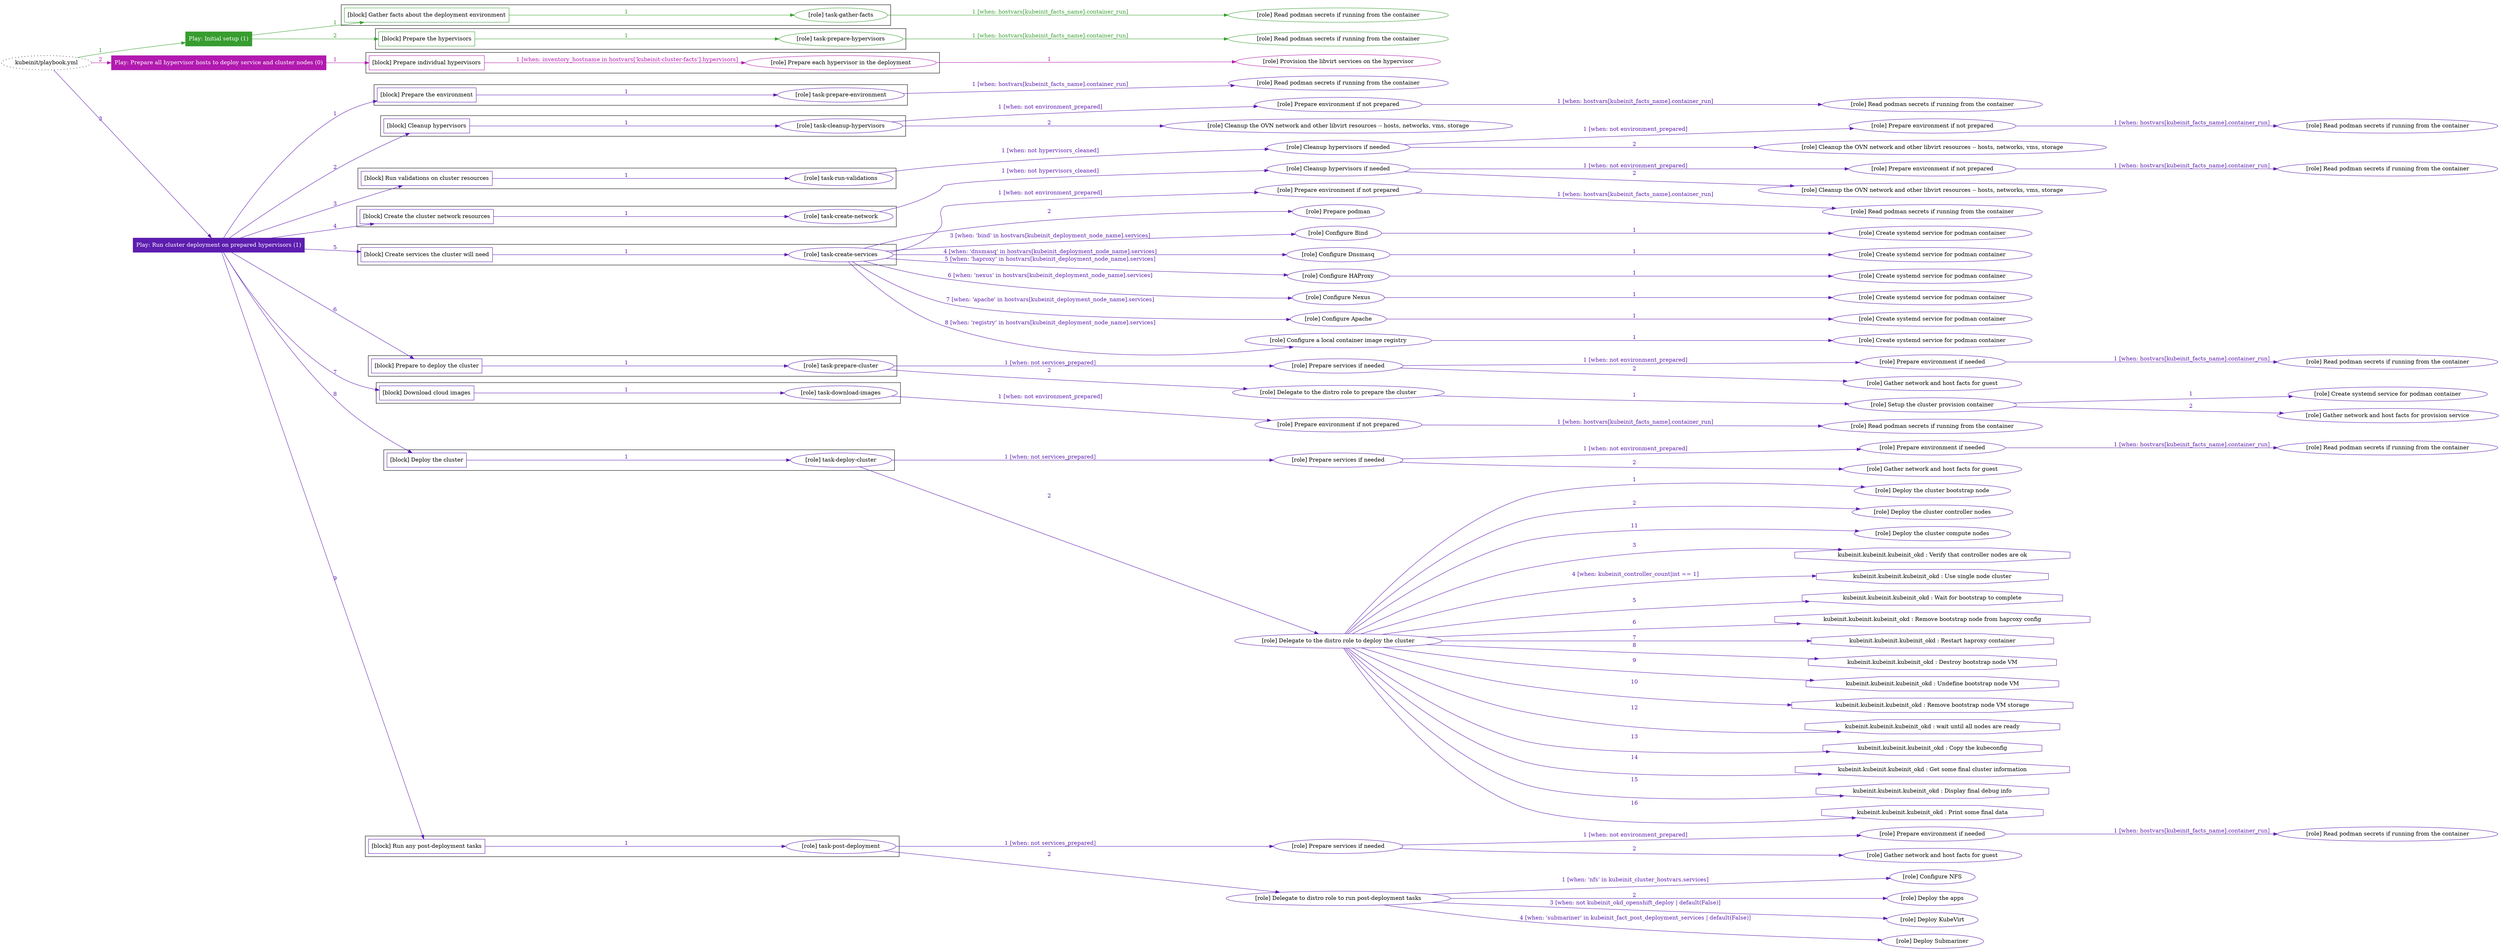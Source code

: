 digraph {
	graph [concentrate=true ordering=in rankdir=LR ratio=fill]
	edge [esep=5 sep=10]
	"kubeinit/playbook.yml" [id=root_node style=dotted]
	play_0cf16f52 [label="Play: Initial setup (1)" color="#379d2f" fontcolor="#ffffff" id=play_0cf16f52 shape=box style=filled tooltip=localhost]
	"kubeinit/playbook.yml" -> play_0cf16f52 [label="1 " color="#379d2f" fontcolor="#379d2f" id=edge_4db3b473 labeltooltip="1 " tooltip="1 "]
	subgraph "Read podman secrets if running from the container" {
		role_9ada415b [label="[role] Read podman secrets if running from the container" color="#379d2f" id=role_9ada415b tooltip="Read podman secrets if running from the container"]
	}
	subgraph "task-gather-facts" {
		role_174f8f5f [label="[role] task-gather-facts" color="#379d2f" id=role_174f8f5f tooltip="task-gather-facts"]
		role_174f8f5f -> role_9ada415b [label="1 [when: hostvars[kubeinit_facts_name].container_run]" color="#379d2f" fontcolor="#379d2f" id=edge_5c0d1fc2 labeltooltip="1 [when: hostvars[kubeinit_facts_name].container_run]" tooltip="1 [when: hostvars[kubeinit_facts_name].container_run]"]
	}
	subgraph "Read podman secrets if running from the container" {
		role_99cf7bf7 [label="[role] Read podman secrets if running from the container" color="#379d2f" id=role_99cf7bf7 tooltip="Read podman secrets if running from the container"]
	}
	subgraph "task-prepare-hypervisors" {
		role_f20a3989 [label="[role] task-prepare-hypervisors" color="#379d2f" id=role_f20a3989 tooltip="task-prepare-hypervisors"]
		role_f20a3989 -> role_99cf7bf7 [label="1 [when: hostvars[kubeinit_facts_name].container_run]" color="#379d2f" fontcolor="#379d2f" id=edge_40cce79c labeltooltip="1 [when: hostvars[kubeinit_facts_name].container_run]" tooltip="1 [when: hostvars[kubeinit_facts_name].container_run]"]
	}
	subgraph "Play: Initial setup (1)" {
		play_0cf16f52 -> block_3837cee3 [label=1 color="#379d2f" fontcolor="#379d2f" id=edge_bf9b5657 labeltooltip=1 tooltip=1]
		subgraph cluster_block_3837cee3 {
			block_3837cee3 [label="[block] Gather facts about the deployment environment" color="#379d2f" id=block_3837cee3 labeltooltip="Gather facts about the deployment environment" shape=box tooltip="Gather facts about the deployment environment"]
			block_3837cee3 -> role_174f8f5f [label="1 " color="#379d2f" fontcolor="#379d2f" id=edge_e7496a13 labeltooltip="1 " tooltip="1 "]
		}
		play_0cf16f52 -> block_63c30586 [label=2 color="#379d2f" fontcolor="#379d2f" id=edge_78b100e3 labeltooltip=2 tooltip=2]
		subgraph cluster_block_63c30586 {
			block_63c30586 [label="[block] Prepare the hypervisors" color="#379d2f" id=block_63c30586 labeltooltip="Prepare the hypervisors" shape=box tooltip="Prepare the hypervisors"]
			block_63c30586 -> role_f20a3989 [label="1 " color="#379d2f" fontcolor="#379d2f" id=edge_1198d796 labeltooltip="1 " tooltip="1 "]
		}
	}
	play_a7406331 [label="Play: Prepare all hypervisor hosts to deploy service and cluster nodes (0)" color="#b21aaf" fontcolor="#ffffff" id=play_a7406331 shape=box style=filled tooltip="Play: Prepare all hypervisor hosts to deploy service and cluster nodes (0)"]
	"kubeinit/playbook.yml" -> play_a7406331 [label="2 " color="#b21aaf" fontcolor="#b21aaf" id=edge_adc1bab1 labeltooltip="2 " tooltip="2 "]
	subgraph "Provision the libvirt services on the hypervisor" {
		role_2e9bf9d6 [label="[role] Provision the libvirt services on the hypervisor" color="#b21aaf" id=role_2e9bf9d6 tooltip="Provision the libvirt services on the hypervisor"]
	}
	subgraph "Prepare each hypervisor in the deployment" {
		role_e6769096 [label="[role] Prepare each hypervisor in the deployment" color="#b21aaf" id=role_e6769096 tooltip="Prepare each hypervisor in the deployment"]
		role_e6769096 -> role_2e9bf9d6 [label="1 " color="#b21aaf" fontcolor="#b21aaf" id=edge_8491c4f5 labeltooltip="1 " tooltip="1 "]
	}
	subgraph "Play: Prepare all hypervisor hosts to deploy service and cluster nodes (0)" {
		play_a7406331 -> block_741bad60 [label=1 color="#b21aaf" fontcolor="#b21aaf" id=edge_be2dce95 labeltooltip=1 tooltip=1]
		subgraph cluster_block_741bad60 {
			block_741bad60 [label="[block] Prepare individual hypervisors" color="#b21aaf" id=block_741bad60 labeltooltip="Prepare individual hypervisors" shape=box tooltip="Prepare individual hypervisors"]
			block_741bad60 -> role_e6769096 [label="1 [when: inventory_hostname in hostvars['kubeinit-cluster-facts'].hypervisors]" color="#b21aaf" fontcolor="#b21aaf" id=edge_7bad17fe labeltooltip="1 [when: inventory_hostname in hostvars['kubeinit-cluster-facts'].hypervisors]" tooltip="1 [when: inventory_hostname in hostvars['kubeinit-cluster-facts'].hypervisors]"]
		}
	}
	play_c870873f [label="Play: Run cluster deployment on prepared hypervisors (1)" color="#5d1daf" fontcolor="#ffffff" id=play_c870873f shape=box style=filled tooltip=localhost]
	"kubeinit/playbook.yml" -> play_c870873f [label="3 " color="#5d1daf" fontcolor="#5d1daf" id=edge_81157aee labeltooltip="3 " tooltip="3 "]
	subgraph "Read podman secrets if running from the container" {
		role_c09681f0 [label="[role] Read podman secrets if running from the container" color="#5d1daf" id=role_c09681f0 tooltip="Read podman secrets if running from the container"]
	}
	subgraph "task-prepare-environment" {
		role_0522ad50 [label="[role] task-prepare-environment" color="#5d1daf" id=role_0522ad50 tooltip="task-prepare-environment"]
		role_0522ad50 -> role_c09681f0 [label="1 [when: hostvars[kubeinit_facts_name].container_run]" color="#5d1daf" fontcolor="#5d1daf" id=edge_476902eb labeltooltip="1 [when: hostvars[kubeinit_facts_name].container_run]" tooltip="1 [when: hostvars[kubeinit_facts_name].container_run]"]
	}
	subgraph "Read podman secrets if running from the container" {
		role_9100de2f [label="[role] Read podman secrets if running from the container" color="#5d1daf" id=role_9100de2f tooltip="Read podman secrets if running from the container"]
	}
	subgraph "Prepare environment if not prepared" {
		role_8c800159 [label="[role] Prepare environment if not prepared" color="#5d1daf" id=role_8c800159 tooltip="Prepare environment if not prepared"]
		role_8c800159 -> role_9100de2f [label="1 [when: hostvars[kubeinit_facts_name].container_run]" color="#5d1daf" fontcolor="#5d1daf" id=edge_cf3c3d75 labeltooltip="1 [when: hostvars[kubeinit_facts_name].container_run]" tooltip="1 [when: hostvars[kubeinit_facts_name].container_run]"]
	}
	subgraph "Cleanup the OVN network and other libvirt resources -- hosts, networks, vms, storage" {
		role_b7241749 [label="[role] Cleanup the OVN network and other libvirt resources -- hosts, networks, vms, storage" color="#5d1daf" id=role_b7241749 tooltip="Cleanup the OVN network and other libvirt resources -- hosts, networks, vms, storage"]
	}
	subgraph "task-cleanup-hypervisors" {
		role_142c7764 [label="[role] task-cleanup-hypervisors" color="#5d1daf" id=role_142c7764 tooltip="task-cleanup-hypervisors"]
		role_142c7764 -> role_8c800159 [label="1 [when: not environment_prepared]" color="#5d1daf" fontcolor="#5d1daf" id=edge_7913e27f labeltooltip="1 [when: not environment_prepared]" tooltip="1 [when: not environment_prepared]"]
		role_142c7764 -> role_b7241749 [label="2 " color="#5d1daf" fontcolor="#5d1daf" id=edge_3fa35ebe labeltooltip="2 " tooltip="2 "]
	}
	subgraph "Read podman secrets if running from the container" {
		role_27cdf235 [label="[role] Read podman secrets if running from the container" color="#5d1daf" id=role_27cdf235 tooltip="Read podman secrets if running from the container"]
	}
	subgraph "Prepare environment if not prepared" {
		role_e623436d [label="[role] Prepare environment if not prepared" color="#5d1daf" id=role_e623436d tooltip="Prepare environment if not prepared"]
		role_e623436d -> role_27cdf235 [label="1 [when: hostvars[kubeinit_facts_name].container_run]" color="#5d1daf" fontcolor="#5d1daf" id=edge_ffff2bed labeltooltip="1 [when: hostvars[kubeinit_facts_name].container_run]" tooltip="1 [when: hostvars[kubeinit_facts_name].container_run]"]
	}
	subgraph "Cleanup the OVN network and other libvirt resources -- hosts, networks, vms, storage" {
		role_8983b9ee [label="[role] Cleanup the OVN network and other libvirt resources -- hosts, networks, vms, storage" color="#5d1daf" id=role_8983b9ee tooltip="Cleanup the OVN network and other libvirt resources -- hosts, networks, vms, storage"]
	}
	subgraph "Cleanup hypervisors if needed" {
		role_7acccfe5 [label="[role] Cleanup hypervisors if needed" color="#5d1daf" id=role_7acccfe5 tooltip="Cleanup hypervisors if needed"]
		role_7acccfe5 -> role_e623436d [label="1 [when: not environment_prepared]" color="#5d1daf" fontcolor="#5d1daf" id=edge_87a51ca3 labeltooltip="1 [when: not environment_prepared]" tooltip="1 [when: not environment_prepared]"]
		role_7acccfe5 -> role_8983b9ee [label="2 " color="#5d1daf" fontcolor="#5d1daf" id=edge_d480e9dc labeltooltip="2 " tooltip="2 "]
	}
	subgraph "task-run-validations" {
		role_8a39894e [label="[role] task-run-validations" color="#5d1daf" id=role_8a39894e tooltip="task-run-validations"]
		role_8a39894e -> role_7acccfe5 [label="1 [when: not hypervisors_cleaned]" color="#5d1daf" fontcolor="#5d1daf" id=edge_3febc58a labeltooltip="1 [when: not hypervisors_cleaned]" tooltip="1 [when: not hypervisors_cleaned]"]
	}
	subgraph "Read podman secrets if running from the container" {
		role_80fcad7d [label="[role] Read podman secrets if running from the container" color="#5d1daf" id=role_80fcad7d tooltip="Read podman secrets if running from the container"]
	}
	subgraph "Prepare environment if not prepared" {
		role_88ce7cdc [label="[role] Prepare environment if not prepared" color="#5d1daf" id=role_88ce7cdc tooltip="Prepare environment if not prepared"]
		role_88ce7cdc -> role_80fcad7d [label="1 [when: hostvars[kubeinit_facts_name].container_run]" color="#5d1daf" fontcolor="#5d1daf" id=edge_65958b1a labeltooltip="1 [when: hostvars[kubeinit_facts_name].container_run]" tooltip="1 [when: hostvars[kubeinit_facts_name].container_run]"]
	}
	subgraph "Cleanup the OVN network and other libvirt resources -- hosts, networks, vms, storage" {
		role_264b39a8 [label="[role] Cleanup the OVN network and other libvirt resources -- hosts, networks, vms, storage" color="#5d1daf" id=role_264b39a8 tooltip="Cleanup the OVN network and other libvirt resources -- hosts, networks, vms, storage"]
	}
	subgraph "Cleanup hypervisors if needed" {
		role_14f0af6a [label="[role] Cleanup hypervisors if needed" color="#5d1daf" id=role_14f0af6a tooltip="Cleanup hypervisors if needed"]
		role_14f0af6a -> role_88ce7cdc [label="1 [when: not environment_prepared]" color="#5d1daf" fontcolor="#5d1daf" id=edge_412db5c7 labeltooltip="1 [when: not environment_prepared]" tooltip="1 [when: not environment_prepared]"]
		role_14f0af6a -> role_264b39a8 [label="2 " color="#5d1daf" fontcolor="#5d1daf" id=edge_53d9e08d labeltooltip="2 " tooltip="2 "]
	}
	subgraph "task-create-network" {
		role_34264e5d [label="[role] task-create-network" color="#5d1daf" id=role_34264e5d tooltip="task-create-network"]
		role_34264e5d -> role_14f0af6a [label="1 [when: not hypervisors_cleaned]" color="#5d1daf" fontcolor="#5d1daf" id=edge_1ef619b4 labeltooltip="1 [when: not hypervisors_cleaned]" tooltip="1 [when: not hypervisors_cleaned]"]
	}
	subgraph "Read podman secrets if running from the container" {
		role_b49870bd [label="[role] Read podman secrets if running from the container" color="#5d1daf" id=role_b49870bd tooltip="Read podman secrets if running from the container"]
	}
	subgraph "Prepare environment if not prepared" {
		role_ae228c99 [label="[role] Prepare environment if not prepared" color="#5d1daf" id=role_ae228c99 tooltip="Prepare environment if not prepared"]
		role_ae228c99 -> role_b49870bd [label="1 [when: hostvars[kubeinit_facts_name].container_run]" color="#5d1daf" fontcolor="#5d1daf" id=edge_88aa3db3 labeltooltip="1 [when: hostvars[kubeinit_facts_name].container_run]" tooltip="1 [when: hostvars[kubeinit_facts_name].container_run]"]
	}
	subgraph "Prepare podman" {
		role_799834fb [label="[role] Prepare podman" color="#5d1daf" id=role_799834fb tooltip="Prepare podman"]
	}
	subgraph "Create systemd service for podman container" {
		role_25e1e1f5 [label="[role] Create systemd service for podman container" color="#5d1daf" id=role_25e1e1f5 tooltip="Create systemd service for podman container"]
	}
	subgraph "Configure Bind" {
		role_6a4a43a4 [label="[role] Configure Bind" color="#5d1daf" id=role_6a4a43a4 tooltip="Configure Bind"]
		role_6a4a43a4 -> role_25e1e1f5 [label="1 " color="#5d1daf" fontcolor="#5d1daf" id=edge_28aa2761 labeltooltip="1 " tooltip="1 "]
	}
	subgraph "Create systemd service for podman container" {
		role_849ccc86 [label="[role] Create systemd service for podman container" color="#5d1daf" id=role_849ccc86 tooltip="Create systemd service for podman container"]
	}
	subgraph "Configure Dnsmasq" {
		role_8db969d1 [label="[role] Configure Dnsmasq" color="#5d1daf" id=role_8db969d1 tooltip="Configure Dnsmasq"]
		role_8db969d1 -> role_849ccc86 [label="1 " color="#5d1daf" fontcolor="#5d1daf" id=edge_147aeb14 labeltooltip="1 " tooltip="1 "]
	}
	subgraph "Create systemd service for podman container" {
		role_be1128ed [label="[role] Create systemd service for podman container" color="#5d1daf" id=role_be1128ed tooltip="Create systemd service for podman container"]
	}
	subgraph "Configure HAProxy" {
		role_3952cba4 [label="[role] Configure HAProxy" color="#5d1daf" id=role_3952cba4 tooltip="Configure HAProxy"]
		role_3952cba4 -> role_be1128ed [label="1 " color="#5d1daf" fontcolor="#5d1daf" id=edge_9edec018 labeltooltip="1 " tooltip="1 "]
	}
	subgraph "Create systemd service for podman container" {
		role_f9cc11b2 [label="[role] Create systemd service for podman container" color="#5d1daf" id=role_f9cc11b2 tooltip="Create systemd service for podman container"]
	}
	subgraph "Configure Nexus" {
		role_b1a706f1 [label="[role] Configure Nexus" color="#5d1daf" id=role_b1a706f1 tooltip="Configure Nexus"]
		role_b1a706f1 -> role_f9cc11b2 [label="1 " color="#5d1daf" fontcolor="#5d1daf" id=edge_7d85c18c labeltooltip="1 " tooltip="1 "]
	}
	subgraph "Create systemd service for podman container" {
		role_e01e15c5 [label="[role] Create systemd service for podman container" color="#5d1daf" id=role_e01e15c5 tooltip="Create systemd service for podman container"]
	}
	subgraph "Configure Apache" {
		role_c409ef5a [label="[role] Configure Apache" color="#5d1daf" id=role_c409ef5a tooltip="Configure Apache"]
		role_c409ef5a -> role_e01e15c5 [label="1 " color="#5d1daf" fontcolor="#5d1daf" id=edge_c2cac360 labeltooltip="1 " tooltip="1 "]
	}
	subgraph "Create systemd service for podman container" {
		role_f0c04838 [label="[role] Create systemd service for podman container" color="#5d1daf" id=role_f0c04838 tooltip="Create systemd service for podman container"]
	}
	subgraph "Configure a local container image registry" {
		role_f9cb785f [label="[role] Configure a local container image registry" color="#5d1daf" id=role_f9cb785f tooltip="Configure a local container image registry"]
		role_f9cb785f -> role_f0c04838 [label="1 " color="#5d1daf" fontcolor="#5d1daf" id=edge_d9438062 labeltooltip="1 " tooltip="1 "]
	}
	subgraph "task-create-services" {
		role_1fd34187 [label="[role] task-create-services" color="#5d1daf" id=role_1fd34187 tooltip="task-create-services"]
		role_1fd34187 -> role_ae228c99 [label="1 [when: not environment_prepared]" color="#5d1daf" fontcolor="#5d1daf" id=edge_b0ff4d23 labeltooltip="1 [when: not environment_prepared]" tooltip="1 [when: not environment_prepared]"]
		role_1fd34187 -> role_799834fb [label="2 " color="#5d1daf" fontcolor="#5d1daf" id=edge_b4013350 labeltooltip="2 " tooltip="2 "]
		role_1fd34187 -> role_6a4a43a4 [label="3 [when: 'bind' in hostvars[kubeinit_deployment_node_name].services]" color="#5d1daf" fontcolor="#5d1daf" id=edge_42bfb8ec labeltooltip="3 [when: 'bind' in hostvars[kubeinit_deployment_node_name].services]" tooltip="3 [when: 'bind' in hostvars[kubeinit_deployment_node_name].services]"]
		role_1fd34187 -> role_8db969d1 [label="4 [when: 'dnsmasq' in hostvars[kubeinit_deployment_node_name].services]" color="#5d1daf" fontcolor="#5d1daf" id=edge_7113f553 labeltooltip="4 [when: 'dnsmasq' in hostvars[kubeinit_deployment_node_name].services]" tooltip="4 [when: 'dnsmasq' in hostvars[kubeinit_deployment_node_name].services]"]
		role_1fd34187 -> role_3952cba4 [label="5 [when: 'haproxy' in hostvars[kubeinit_deployment_node_name].services]" color="#5d1daf" fontcolor="#5d1daf" id=edge_6123a52b labeltooltip="5 [when: 'haproxy' in hostvars[kubeinit_deployment_node_name].services]" tooltip="5 [when: 'haproxy' in hostvars[kubeinit_deployment_node_name].services]"]
		role_1fd34187 -> role_b1a706f1 [label="6 [when: 'nexus' in hostvars[kubeinit_deployment_node_name].services]" color="#5d1daf" fontcolor="#5d1daf" id=edge_e21df4d8 labeltooltip="6 [when: 'nexus' in hostvars[kubeinit_deployment_node_name].services]" tooltip="6 [when: 'nexus' in hostvars[kubeinit_deployment_node_name].services]"]
		role_1fd34187 -> role_c409ef5a [label="7 [when: 'apache' in hostvars[kubeinit_deployment_node_name].services]" color="#5d1daf" fontcolor="#5d1daf" id=edge_66e930d2 labeltooltip="7 [when: 'apache' in hostvars[kubeinit_deployment_node_name].services]" tooltip="7 [when: 'apache' in hostvars[kubeinit_deployment_node_name].services]"]
		role_1fd34187 -> role_f9cb785f [label="8 [when: 'registry' in hostvars[kubeinit_deployment_node_name].services]" color="#5d1daf" fontcolor="#5d1daf" id=edge_47242a09 labeltooltip="8 [when: 'registry' in hostvars[kubeinit_deployment_node_name].services]" tooltip="8 [when: 'registry' in hostvars[kubeinit_deployment_node_name].services]"]
	}
	subgraph "Read podman secrets if running from the container" {
		role_e4aa9b37 [label="[role] Read podman secrets if running from the container" color="#5d1daf" id=role_e4aa9b37 tooltip="Read podman secrets if running from the container"]
	}
	subgraph "Prepare environment if needed" {
		role_c57199f3 [label="[role] Prepare environment if needed" color="#5d1daf" id=role_c57199f3 tooltip="Prepare environment if needed"]
		role_c57199f3 -> role_e4aa9b37 [label="1 [when: hostvars[kubeinit_facts_name].container_run]" color="#5d1daf" fontcolor="#5d1daf" id=edge_caf9d28e labeltooltip="1 [when: hostvars[kubeinit_facts_name].container_run]" tooltip="1 [when: hostvars[kubeinit_facts_name].container_run]"]
	}
	subgraph "Gather network and host facts for guest" {
		role_c7be64fd [label="[role] Gather network and host facts for guest" color="#5d1daf" id=role_c7be64fd tooltip="Gather network and host facts for guest"]
	}
	subgraph "Prepare services if needed" {
		role_740cf0a1 [label="[role] Prepare services if needed" color="#5d1daf" id=role_740cf0a1 tooltip="Prepare services if needed"]
		role_740cf0a1 -> role_c57199f3 [label="1 [when: not environment_prepared]" color="#5d1daf" fontcolor="#5d1daf" id=edge_cf5e8a16 labeltooltip="1 [when: not environment_prepared]" tooltip="1 [when: not environment_prepared]"]
		role_740cf0a1 -> role_c7be64fd [label="2 " color="#5d1daf" fontcolor="#5d1daf" id=edge_5a4aee7c labeltooltip="2 " tooltip="2 "]
	}
	subgraph "Create systemd service for podman container" {
		role_3d36454b [label="[role] Create systemd service for podman container" color="#5d1daf" id=role_3d36454b tooltip="Create systemd service for podman container"]
	}
	subgraph "Gather network and host facts for provision service" {
		role_ad089ec0 [label="[role] Gather network and host facts for provision service" color="#5d1daf" id=role_ad089ec0 tooltip="Gather network and host facts for provision service"]
	}
	subgraph "Setup the cluster provision container" {
		role_51282fdb [label="[role] Setup the cluster provision container" color="#5d1daf" id=role_51282fdb tooltip="Setup the cluster provision container"]
		role_51282fdb -> role_3d36454b [label="1 " color="#5d1daf" fontcolor="#5d1daf" id=edge_840b7204 labeltooltip="1 " tooltip="1 "]
		role_51282fdb -> role_ad089ec0 [label="2 " color="#5d1daf" fontcolor="#5d1daf" id=edge_988a9023 labeltooltip="2 " tooltip="2 "]
	}
	subgraph "Delegate to the distro role to prepare the cluster" {
		role_54322123 [label="[role] Delegate to the distro role to prepare the cluster" color="#5d1daf" id=role_54322123 tooltip="Delegate to the distro role to prepare the cluster"]
		role_54322123 -> role_51282fdb [label="1 " color="#5d1daf" fontcolor="#5d1daf" id=edge_551dd446 labeltooltip="1 " tooltip="1 "]
	}
	subgraph "task-prepare-cluster" {
		role_7913ba99 [label="[role] task-prepare-cluster" color="#5d1daf" id=role_7913ba99 tooltip="task-prepare-cluster"]
		role_7913ba99 -> role_740cf0a1 [label="1 [when: not services_prepared]" color="#5d1daf" fontcolor="#5d1daf" id=edge_876be36f labeltooltip="1 [when: not services_prepared]" tooltip="1 [when: not services_prepared]"]
		role_7913ba99 -> role_54322123 [label="2 " color="#5d1daf" fontcolor="#5d1daf" id=edge_a034479a labeltooltip="2 " tooltip="2 "]
	}
	subgraph "Read podman secrets if running from the container" {
		role_0c85a52b [label="[role] Read podman secrets if running from the container" color="#5d1daf" id=role_0c85a52b tooltip="Read podman secrets if running from the container"]
	}
	subgraph "Prepare environment if not prepared" {
		role_5412d387 [label="[role] Prepare environment if not prepared" color="#5d1daf" id=role_5412d387 tooltip="Prepare environment if not prepared"]
		role_5412d387 -> role_0c85a52b [label="1 [when: hostvars[kubeinit_facts_name].container_run]" color="#5d1daf" fontcolor="#5d1daf" id=edge_c6496aea labeltooltip="1 [when: hostvars[kubeinit_facts_name].container_run]" tooltip="1 [when: hostvars[kubeinit_facts_name].container_run]"]
	}
	subgraph "task-download-images" {
		role_c43e7b69 [label="[role] task-download-images" color="#5d1daf" id=role_c43e7b69 tooltip="task-download-images"]
		role_c43e7b69 -> role_5412d387 [label="1 [when: not environment_prepared]" color="#5d1daf" fontcolor="#5d1daf" id=edge_43159f4f labeltooltip="1 [when: not environment_prepared]" tooltip="1 [when: not environment_prepared]"]
	}
	subgraph "Read podman secrets if running from the container" {
		role_53ada2d1 [label="[role] Read podman secrets if running from the container" color="#5d1daf" id=role_53ada2d1 tooltip="Read podman secrets if running from the container"]
	}
	subgraph "Prepare environment if needed" {
		role_64d0fc61 [label="[role] Prepare environment if needed" color="#5d1daf" id=role_64d0fc61 tooltip="Prepare environment if needed"]
		role_64d0fc61 -> role_53ada2d1 [label="1 [when: hostvars[kubeinit_facts_name].container_run]" color="#5d1daf" fontcolor="#5d1daf" id=edge_f8361193 labeltooltip="1 [when: hostvars[kubeinit_facts_name].container_run]" tooltip="1 [when: hostvars[kubeinit_facts_name].container_run]"]
	}
	subgraph "Gather network and host facts for guest" {
		role_896cff4f [label="[role] Gather network and host facts for guest" color="#5d1daf" id=role_896cff4f tooltip="Gather network and host facts for guest"]
	}
	subgraph "Prepare services if needed" {
		role_960c78ec [label="[role] Prepare services if needed" color="#5d1daf" id=role_960c78ec tooltip="Prepare services if needed"]
		role_960c78ec -> role_64d0fc61 [label="1 [when: not environment_prepared]" color="#5d1daf" fontcolor="#5d1daf" id=edge_acdc90a6 labeltooltip="1 [when: not environment_prepared]" tooltip="1 [when: not environment_prepared]"]
		role_960c78ec -> role_896cff4f [label="2 " color="#5d1daf" fontcolor="#5d1daf" id=edge_160b498a labeltooltip="2 " tooltip="2 "]
	}
	subgraph "Deploy the cluster bootstrap node" {
		role_5874cf75 [label="[role] Deploy the cluster bootstrap node" color="#5d1daf" id=role_5874cf75 tooltip="Deploy the cluster bootstrap node"]
	}
	subgraph "Deploy the cluster controller nodes" {
		role_393e01e1 [label="[role] Deploy the cluster controller nodes" color="#5d1daf" id=role_393e01e1 tooltip="Deploy the cluster controller nodes"]
	}
	subgraph "Deploy the cluster compute nodes" {
		role_f36ea172 [label="[role] Deploy the cluster compute nodes" color="#5d1daf" id=role_f36ea172 tooltip="Deploy the cluster compute nodes"]
	}
	subgraph "Delegate to the distro role to deploy the cluster" {
		role_72e45beb [label="[role] Delegate to the distro role to deploy the cluster" color="#5d1daf" id=role_72e45beb tooltip="Delegate to the distro role to deploy the cluster"]
		role_72e45beb -> role_5874cf75 [label="1 " color="#5d1daf" fontcolor="#5d1daf" id=edge_d9e0d8ad labeltooltip="1 " tooltip="1 "]
		role_72e45beb -> role_393e01e1 [label="2 " color="#5d1daf" fontcolor="#5d1daf" id=edge_4c91cedb labeltooltip="2 " tooltip="2 "]
		task_03d2bb00 [label="kubeinit.kubeinit.kubeinit_okd : Verify that controller nodes are ok" color="#5d1daf" id=task_03d2bb00 shape=octagon tooltip="kubeinit.kubeinit.kubeinit_okd : Verify that controller nodes are ok"]
		role_72e45beb -> task_03d2bb00 [label="3 " color="#5d1daf" fontcolor="#5d1daf" id=edge_10b69ec2 labeltooltip="3 " tooltip="3 "]
		task_009a3c8c [label="kubeinit.kubeinit.kubeinit_okd : Use single node cluster" color="#5d1daf" id=task_009a3c8c shape=octagon tooltip="kubeinit.kubeinit.kubeinit_okd : Use single node cluster"]
		role_72e45beb -> task_009a3c8c [label="4 [when: kubeinit_controller_count|int == 1]" color="#5d1daf" fontcolor="#5d1daf" id=edge_d2e143b9 labeltooltip="4 [when: kubeinit_controller_count|int == 1]" tooltip="4 [when: kubeinit_controller_count|int == 1]"]
		task_c3b9df8c [label="kubeinit.kubeinit.kubeinit_okd : Wait for bootstrap to complete" color="#5d1daf" id=task_c3b9df8c shape=octagon tooltip="kubeinit.kubeinit.kubeinit_okd : Wait for bootstrap to complete"]
		role_72e45beb -> task_c3b9df8c [label="5 " color="#5d1daf" fontcolor="#5d1daf" id=edge_ca435ef3 labeltooltip="5 " tooltip="5 "]
		task_325ff902 [label="kubeinit.kubeinit.kubeinit_okd : Remove bootstrap node from haproxy config" color="#5d1daf" id=task_325ff902 shape=octagon tooltip="kubeinit.kubeinit.kubeinit_okd : Remove bootstrap node from haproxy config"]
		role_72e45beb -> task_325ff902 [label="6 " color="#5d1daf" fontcolor="#5d1daf" id=edge_3454f124 labeltooltip="6 " tooltip="6 "]
		task_19b495a2 [label="kubeinit.kubeinit.kubeinit_okd : Restart haproxy container" color="#5d1daf" id=task_19b495a2 shape=octagon tooltip="kubeinit.kubeinit.kubeinit_okd : Restart haproxy container"]
		role_72e45beb -> task_19b495a2 [label="7 " color="#5d1daf" fontcolor="#5d1daf" id=edge_559f1964 labeltooltip="7 " tooltip="7 "]
		task_705cd01f [label="kubeinit.kubeinit.kubeinit_okd : Destroy bootstrap node VM" color="#5d1daf" id=task_705cd01f shape=octagon tooltip="kubeinit.kubeinit.kubeinit_okd : Destroy bootstrap node VM"]
		role_72e45beb -> task_705cd01f [label="8 " color="#5d1daf" fontcolor="#5d1daf" id=edge_9662466e labeltooltip="8 " tooltip="8 "]
		task_6a959375 [label="kubeinit.kubeinit.kubeinit_okd : Undefine bootstrap node VM" color="#5d1daf" id=task_6a959375 shape=octagon tooltip="kubeinit.kubeinit.kubeinit_okd : Undefine bootstrap node VM"]
		role_72e45beb -> task_6a959375 [label="9 " color="#5d1daf" fontcolor="#5d1daf" id=edge_863235b9 labeltooltip="9 " tooltip="9 "]
		task_fe7cd1d9 [label="kubeinit.kubeinit.kubeinit_okd : Remove bootstrap node VM storage" color="#5d1daf" id=task_fe7cd1d9 shape=octagon tooltip="kubeinit.kubeinit.kubeinit_okd : Remove bootstrap node VM storage"]
		role_72e45beb -> task_fe7cd1d9 [label="10 " color="#5d1daf" fontcolor="#5d1daf" id=edge_7147ade1 labeltooltip="10 " tooltip="10 "]
		role_72e45beb -> role_f36ea172 [label="11 " color="#5d1daf" fontcolor="#5d1daf" id=edge_367da816 labeltooltip="11 " tooltip="11 "]
		task_c8b581a8 [label="kubeinit.kubeinit.kubeinit_okd : wait until all nodes are ready" color="#5d1daf" id=task_c8b581a8 shape=octagon tooltip="kubeinit.kubeinit.kubeinit_okd : wait until all nodes are ready"]
		role_72e45beb -> task_c8b581a8 [label="12 " color="#5d1daf" fontcolor="#5d1daf" id=edge_3e62b0ab labeltooltip="12 " tooltip="12 "]
		task_b39261d0 [label="kubeinit.kubeinit.kubeinit_okd : Copy the kubeconfig" color="#5d1daf" id=task_b39261d0 shape=octagon tooltip="kubeinit.kubeinit.kubeinit_okd : Copy the kubeconfig"]
		role_72e45beb -> task_b39261d0 [label="13 " color="#5d1daf" fontcolor="#5d1daf" id=edge_fd437d34 labeltooltip="13 " tooltip="13 "]
		task_a290eaf3 [label="kubeinit.kubeinit.kubeinit_okd : Get some final cluster information" color="#5d1daf" id=task_a290eaf3 shape=octagon tooltip="kubeinit.kubeinit.kubeinit_okd : Get some final cluster information"]
		role_72e45beb -> task_a290eaf3 [label="14 " color="#5d1daf" fontcolor="#5d1daf" id=edge_d5a14e3b labeltooltip="14 " tooltip="14 "]
		task_03137652 [label="kubeinit.kubeinit.kubeinit_okd : Display final debug info" color="#5d1daf" id=task_03137652 shape=octagon tooltip="kubeinit.kubeinit.kubeinit_okd : Display final debug info"]
		role_72e45beb -> task_03137652 [label="15 " color="#5d1daf" fontcolor="#5d1daf" id=edge_85651b02 labeltooltip="15 " tooltip="15 "]
		task_3b7993f9 [label="kubeinit.kubeinit.kubeinit_okd : Print some final data" color="#5d1daf" id=task_3b7993f9 shape=octagon tooltip="kubeinit.kubeinit.kubeinit_okd : Print some final data"]
		role_72e45beb -> task_3b7993f9 [label="16 " color="#5d1daf" fontcolor="#5d1daf" id=edge_48da2b5d labeltooltip="16 " tooltip="16 "]
	}
	subgraph "task-deploy-cluster" {
		role_f6b6dc8d [label="[role] task-deploy-cluster" color="#5d1daf" id=role_f6b6dc8d tooltip="task-deploy-cluster"]
		role_f6b6dc8d -> role_960c78ec [label="1 [when: not services_prepared]" color="#5d1daf" fontcolor="#5d1daf" id=edge_9aa7d460 labeltooltip="1 [when: not services_prepared]" tooltip="1 [when: not services_prepared]"]
		role_f6b6dc8d -> role_72e45beb [label="2 " color="#5d1daf" fontcolor="#5d1daf" id=edge_af4417fb labeltooltip="2 " tooltip="2 "]
	}
	subgraph "Read podman secrets if running from the container" {
		role_0326cc85 [label="[role] Read podman secrets if running from the container" color="#5d1daf" id=role_0326cc85 tooltip="Read podman secrets if running from the container"]
	}
	subgraph "Prepare environment if needed" {
		role_69a9b3fd [label="[role] Prepare environment if needed" color="#5d1daf" id=role_69a9b3fd tooltip="Prepare environment if needed"]
		role_69a9b3fd -> role_0326cc85 [label="1 [when: hostvars[kubeinit_facts_name].container_run]" color="#5d1daf" fontcolor="#5d1daf" id=edge_3fd5df2d labeltooltip="1 [when: hostvars[kubeinit_facts_name].container_run]" tooltip="1 [when: hostvars[kubeinit_facts_name].container_run]"]
	}
	subgraph "Gather network and host facts for guest" {
		role_f65d5cf8 [label="[role] Gather network and host facts for guest" color="#5d1daf" id=role_f65d5cf8 tooltip="Gather network and host facts for guest"]
	}
	subgraph "Prepare services if needed" {
		role_20dd9bd7 [label="[role] Prepare services if needed" color="#5d1daf" id=role_20dd9bd7 tooltip="Prepare services if needed"]
		role_20dd9bd7 -> role_69a9b3fd [label="1 [when: not environment_prepared]" color="#5d1daf" fontcolor="#5d1daf" id=edge_fd7f8d85 labeltooltip="1 [when: not environment_prepared]" tooltip="1 [when: not environment_prepared]"]
		role_20dd9bd7 -> role_f65d5cf8 [label="2 " color="#5d1daf" fontcolor="#5d1daf" id=edge_aad0bf91 labeltooltip="2 " tooltip="2 "]
	}
	subgraph "Configure NFS" {
		role_a946bef3 [label="[role] Configure NFS" color="#5d1daf" id=role_a946bef3 tooltip="Configure NFS"]
	}
	subgraph "Deploy the apps" {
		role_eafedd18 [label="[role] Deploy the apps" color="#5d1daf" id=role_eafedd18 tooltip="Deploy the apps"]
	}
	subgraph "Deploy KubeVirt" {
		role_1d9e366c [label="[role] Deploy KubeVirt" color="#5d1daf" id=role_1d9e366c tooltip="Deploy KubeVirt"]
	}
	subgraph "Deploy Submariner" {
		role_34007c8c [label="[role] Deploy Submariner" color="#5d1daf" id=role_34007c8c tooltip="Deploy Submariner"]
	}
	subgraph "Delegate to distro role to run post-deployment tasks" {
		role_e2accc94 [label="[role] Delegate to distro role to run post-deployment tasks" color="#5d1daf" id=role_e2accc94 tooltip="Delegate to distro role to run post-deployment tasks"]
		role_e2accc94 -> role_a946bef3 [label="1 [when: 'nfs' in kubeinit_cluster_hostvars.services]" color="#5d1daf" fontcolor="#5d1daf" id=edge_bccc6ea5 labeltooltip="1 [when: 'nfs' in kubeinit_cluster_hostvars.services]" tooltip="1 [when: 'nfs' in kubeinit_cluster_hostvars.services]"]
		role_e2accc94 -> role_eafedd18 [label="2 " color="#5d1daf" fontcolor="#5d1daf" id=edge_a8a52431 labeltooltip="2 " tooltip="2 "]
		role_e2accc94 -> role_1d9e366c [label="3 [when: not kubeinit_okd_openshift_deploy | default(False)]" color="#5d1daf" fontcolor="#5d1daf" id=edge_586fbc14 labeltooltip="3 [when: not kubeinit_okd_openshift_deploy | default(False)]" tooltip="3 [when: not kubeinit_okd_openshift_deploy | default(False)]"]
		role_e2accc94 -> role_34007c8c [label="4 [when: 'submariner' in kubeinit_fact_post_deployment_services | default(False)]" color="#5d1daf" fontcolor="#5d1daf" id=edge_27a755b0 labeltooltip="4 [when: 'submariner' in kubeinit_fact_post_deployment_services | default(False)]" tooltip="4 [when: 'submariner' in kubeinit_fact_post_deployment_services | default(False)]"]
	}
	subgraph "task-post-deployment" {
		role_76b1710a [label="[role] task-post-deployment" color="#5d1daf" id=role_76b1710a tooltip="task-post-deployment"]
		role_76b1710a -> role_20dd9bd7 [label="1 [when: not services_prepared]" color="#5d1daf" fontcolor="#5d1daf" id=edge_2b45c506 labeltooltip="1 [when: not services_prepared]" tooltip="1 [when: not services_prepared]"]
		role_76b1710a -> role_e2accc94 [label="2 " color="#5d1daf" fontcolor="#5d1daf" id=edge_ea3fced4 labeltooltip="2 " tooltip="2 "]
	}
	subgraph "Play: Run cluster deployment on prepared hypervisors (1)" {
		play_c870873f -> block_7170354a [label=1 color="#5d1daf" fontcolor="#5d1daf" id=edge_a0eba9c6 labeltooltip=1 tooltip=1]
		subgraph cluster_block_7170354a {
			block_7170354a [label="[block] Prepare the environment" color="#5d1daf" id=block_7170354a labeltooltip="Prepare the environment" shape=box tooltip="Prepare the environment"]
			block_7170354a -> role_0522ad50 [label="1 " color="#5d1daf" fontcolor="#5d1daf" id=edge_55c398c3 labeltooltip="1 " tooltip="1 "]
		}
		play_c870873f -> block_2379af29 [label=2 color="#5d1daf" fontcolor="#5d1daf" id=edge_d27bc2cd labeltooltip=2 tooltip=2]
		subgraph cluster_block_2379af29 {
			block_2379af29 [label="[block] Cleanup hypervisors" color="#5d1daf" id=block_2379af29 labeltooltip="Cleanup hypervisors" shape=box tooltip="Cleanup hypervisors"]
			block_2379af29 -> role_142c7764 [label="1 " color="#5d1daf" fontcolor="#5d1daf" id=edge_40511f04 labeltooltip="1 " tooltip="1 "]
		}
		play_c870873f -> block_adee108b [label=3 color="#5d1daf" fontcolor="#5d1daf" id=edge_b8d9f7d8 labeltooltip=3 tooltip=3]
		subgraph cluster_block_adee108b {
			block_adee108b [label="[block] Run validations on cluster resources" color="#5d1daf" id=block_adee108b labeltooltip="Run validations on cluster resources" shape=box tooltip="Run validations on cluster resources"]
			block_adee108b -> role_8a39894e [label="1 " color="#5d1daf" fontcolor="#5d1daf" id=edge_cd38bd41 labeltooltip="1 " tooltip="1 "]
		}
		play_c870873f -> block_ef2cbbfe [label=4 color="#5d1daf" fontcolor="#5d1daf" id=edge_76ba1304 labeltooltip=4 tooltip=4]
		subgraph cluster_block_ef2cbbfe {
			block_ef2cbbfe [label="[block] Create the cluster network resources" color="#5d1daf" id=block_ef2cbbfe labeltooltip="Create the cluster network resources" shape=box tooltip="Create the cluster network resources"]
			block_ef2cbbfe -> role_34264e5d [label="1 " color="#5d1daf" fontcolor="#5d1daf" id=edge_fd7d437c labeltooltip="1 " tooltip="1 "]
		}
		play_c870873f -> block_945e0671 [label=5 color="#5d1daf" fontcolor="#5d1daf" id=edge_16db1c4c labeltooltip=5 tooltip=5]
		subgraph cluster_block_945e0671 {
			block_945e0671 [label="[block] Create services the cluster will need" color="#5d1daf" id=block_945e0671 labeltooltip="Create services the cluster will need" shape=box tooltip="Create services the cluster will need"]
			block_945e0671 -> role_1fd34187 [label="1 " color="#5d1daf" fontcolor="#5d1daf" id=edge_fdf4c1bb labeltooltip="1 " tooltip="1 "]
		}
		play_c870873f -> block_63592c20 [label=6 color="#5d1daf" fontcolor="#5d1daf" id=edge_a92e651c labeltooltip=6 tooltip=6]
		subgraph cluster_block_63592c20 {
			block_63592c20 [label="[block] Prepare to deploy the cluster" color="#5d1daf" id=block_63592c20 labeltooltip="Prepare to deploy the cluster" shape=box tooltip="Prepare to deploy the cluster"]
			block_63592c20 -> role_7913ba99 [label="1 " color="#5d1daf" fontcolor="#5d1daf" id=edge_319e9401 labeltooltip="1 " tooltip="1 "]
		}
		play_c870873f -> block_01434498 [label=7 color="#5d1daf" fontcolor="#5d1daf" id=edge_363ceb07 labeltooltip=7 tooltip=7]
		subgraph cluster_block_01434498 {
			block_01434498 [label="[block] Download cloud images" color="#5d1daf" id=block_01434498 labeltooltip="Download cloud images" shape=box tooltip="Download cloud images"]
			block_01434498 -> role_c43e7b69 [label="1 " color="#5d1daf" fontcolor="#5d1daf" id=edge_9cee06a5 labeltooltip="1 " tooltip="1 "]
		}
		play_c870873f -> block_88e716f9 [label=8 color="#5d1daf" fontcolor="#5d1daf" id=edge_fa014d77 labeltooltip=8 tooltip=8]
		subgraph cluster_block_88e716f9 {
			block_88e716f9 [label="[block] Deploy the cluster" color="#5d1daf" id=block_88e716f9 labeltooltip="Deploy the cluster" shape=box tooltip="Deploy the cluster"]
			block_88e716f9 -> role_f6b6dc8d [label="1 " color="#5d1daf" fontcolor="#5d1daf" id=edge_7355ce49 labeltooltip="1 " tooltip="1 "]
		}
		play_c870873f -> block_301fdf63 [label=9 color="#5d1daf" fontcolor="#5d1daf" id=edge_36534773 labeltooltip=9 tooltip=9]
		subgraph cluster_block_301fdf63 {
			block_301fdf63 [label="[block] Run any post-deployment tasks" color="#5d1daf" id=block_301fdf63 labeltooltip="Run any post-deployment tasks" shape=box tooltip="Run any post-deployment tasks"]
			block_301fdf63 -> role_76b1710a [label="1 " color="#5d1daf" fontcolor="#5d1daf" id=edge_c1750b66 labeltooltip="1 " tooltip="1 "]
		}
	}
}
